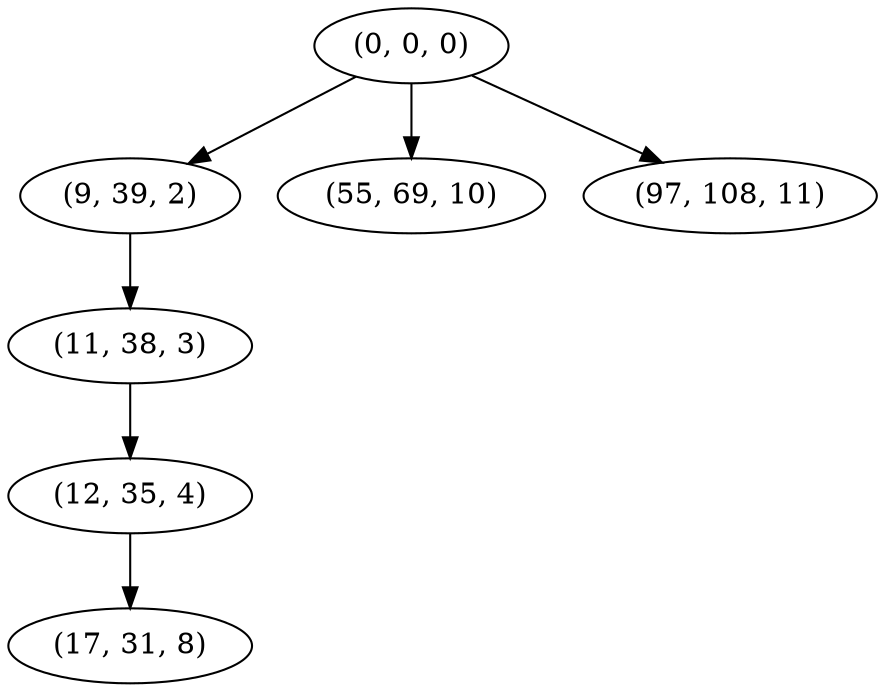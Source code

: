 digraph tree {
    "(0, 0, 0)";
    "(9, 39, 2)";
    "(11, 38, 3)";
    "(12, 35, 4)";
    "(17, 31, 8)";
    "(55, 69, 10)";
    "(97, 108, 11)";
    "(0, 0, 0)" -> "(9, 39, 2)";
    "(0, 0, 0)" -> "(55, 69, 10)";
    "(0, 0, 0)" -> "(97, 108, 11)";
    "(9, 39, 2)" -> "(11, 38, 3)";
    "(11, 38, 3)" -> "(12, 35, 4)";
    "(12, 35, 4)" -> "(17, 31, 8)";
}
